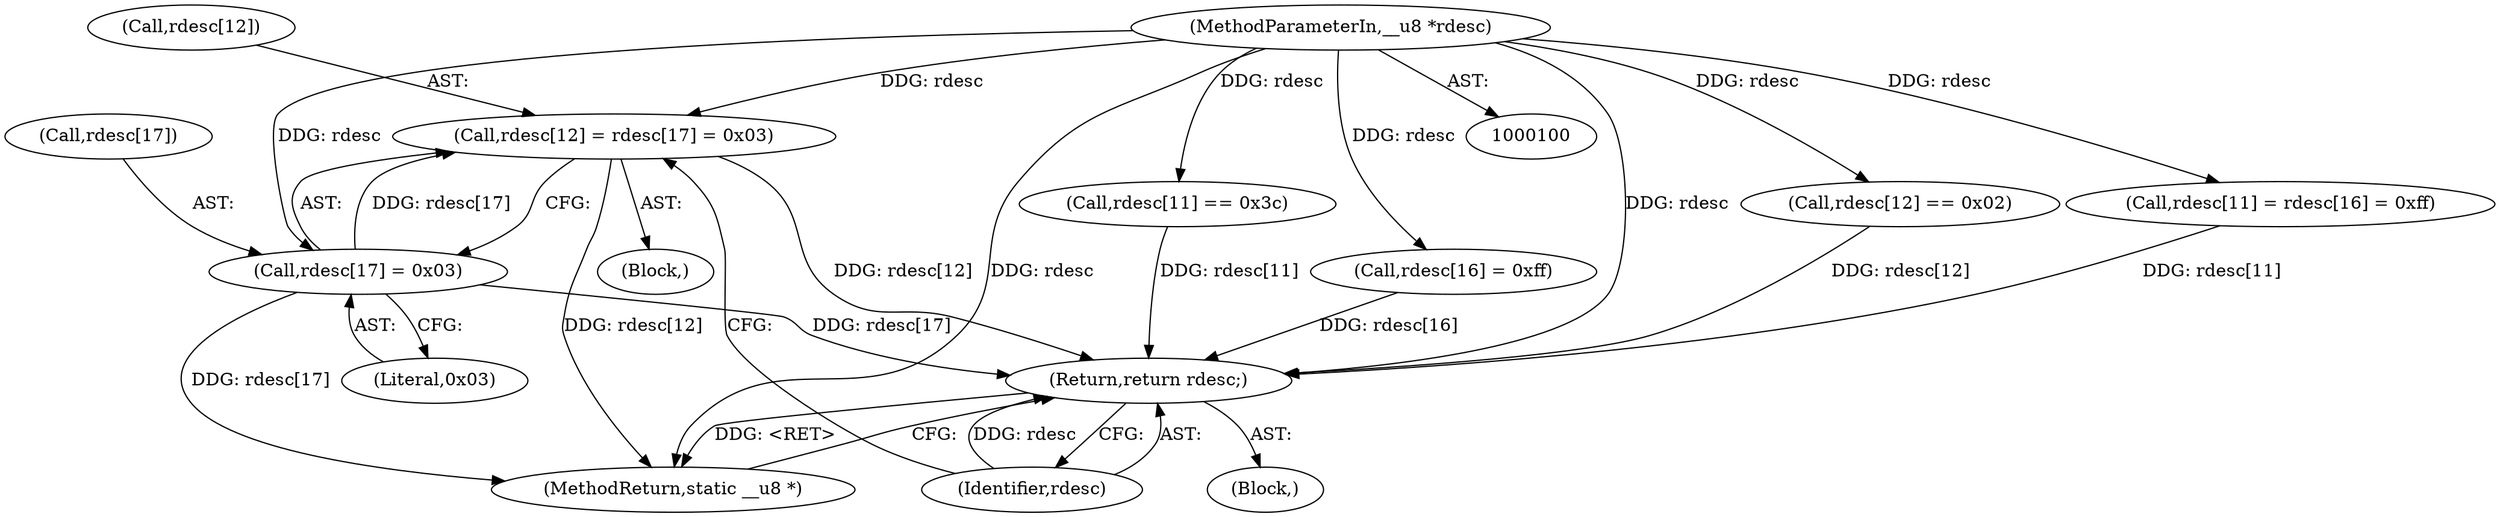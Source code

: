 digraph "0_linux_4ab25786c87eb20857bbb715c3ae34ec8fd6a214@pointer" {
"1000135" [label="(Call,rdesc[12] = rdesc[17] = 0x03)"];
"1000102" [label="(MethodParameterIn,__u8 *rdesc)"];
"1000139" [label="(Call,rdesc[17] = 0x03)"];
"1000144" [label="(Return,return rdesc;)"];
"1000146" [label="(MethodReturn,static __u8 *)"];
"1000139" [label="(Call,rdesc[17] = 0x03)"];
"1000104" [label="(Block,)"];
"1000117" [label="(Call,rdesc[12] == 0x02)"];
"1000126" [label="(Call,rdesc[11] = rdesc[16] = 0xff)"];
"1000140" [label="(Call,rdesc[17])"];
"1000145" [label="(Identifier,rdesc)"];
"1000112" [label="(Call,rdesc[11] == 0x3c)"];
"1000122" [label="(Block,)"];
"1000102" [label="(MethodParameterIn,__u8 *rdesc)"];
"1000143" [label="(Literal,0x03)"];
"1000136" [label="(Call,rdesc[12])"];
"1000135" [label="(Call,rdesc[12] = rdesc[17] = 0x03)"];
"1000130" [label="(Call,rdesc[16] = 0xff)"];
"1000144" [label="(Return,return rdesc;)"];
"1000135" -> "1000122"  [label="AST: "];
"1000135" -> "1000139"  [label="CFG: "];
"1000136" -> "1000135"  [label="AST: "];
"1000139" -> "1000135"  [label="AST: "];
"1000145" -> "1000135"  [label="CFG: "];
"1000135" -> "1000146"  [label="DDG: rdesc[12]"];
"1000102" -> "1000135"  [label="DDG: rdesc"];
"1000139" -> "1000135"  [label="DDG: rdesc[17]"];
"1000135" -> "1000144"  [label="DDG: rdesc[12]"];
"1000102" -> "1000100"  [label="AST: "];
"1000102" -> "1000146"  [label="DDG: rdesc"];
"1000102" -> "1000112"  [label="DDG: rdesc"];
"1000102" -> "1000117"  [label="DDG: rdesc"];
"1000102" -> "1000126"  [label="DDG: rdesc"];
"1000102" -> "1000130"  [label="DDG: rdesc"];
"1000102" -> "1000139"  [label="DDG: rdesc"];
"1000102" -> "1000144"  [label="DDG: rdesc"];
"1000139" -> "1000143"  [label="CFG: "];
"1000140" -> "1000139"  [label="AST: "];
"1000143" -> "1000139"  [label="AST: "];
"1000139" -> "1000146"  [label="DDG: rdesc[17]"];
"1000139" -> "1000144"  [label="DDG: rdesc[17]"];
"1000144" -> "1000104"  [label="AST: "];
"1000144" -> "1000145"  [label="CFG: "];
"1000145" -> "1000144"  [label="AST: "];
"1000146" -> "1000144"  [label="CFG: "];
"1000144" -> "1000146"  [label="DDG: <RET>"];
"1000145" -> "1000144"  [label="DDG: rdesc"];
"1000126" -> "1000144"  [label="DDG: rdesc[11]"];
"1000117" -> "1000144"  [label="DDG: rdesc[12]"];
"1000112" -> "1000144"  [label="DDG: rdesc[11]"];
"1000130" -> "1000144"  [label="DDG: rdesc[16]"];
}

